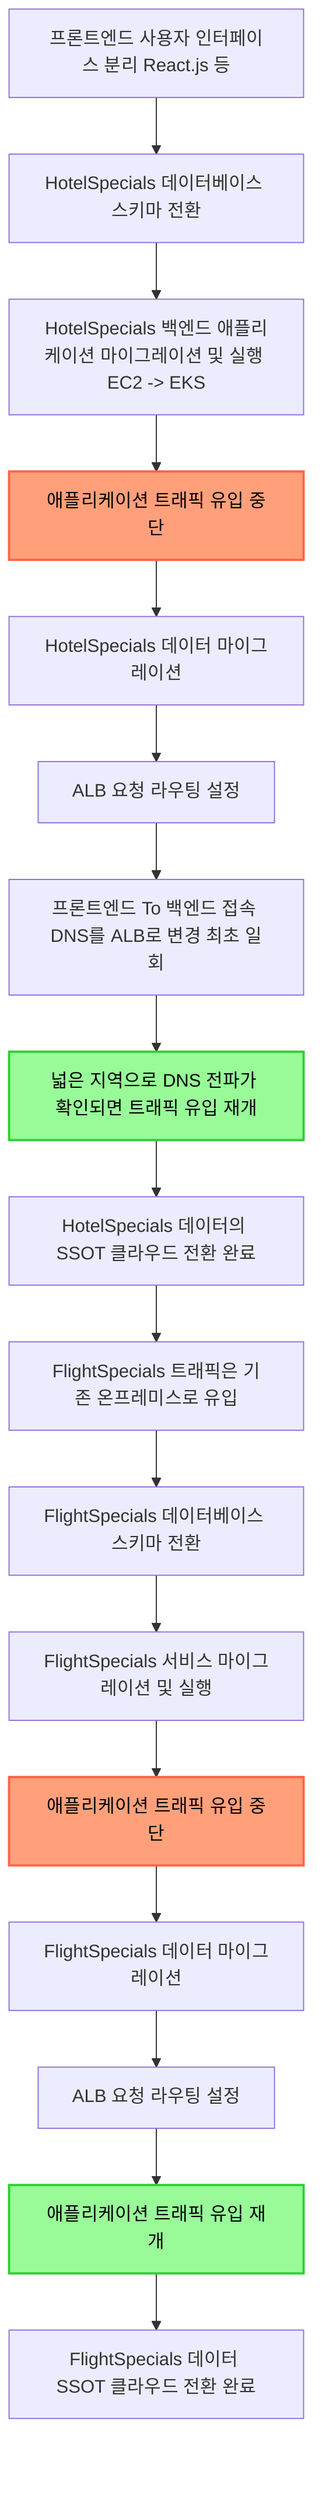 graph TD
    A[프론트엔드 사용자 인터페이스 분리 React.js 등] --> B[HotelSpecials 데이터베이스 스키마 전환]
    B --> C[HotelSpecials 백엔드 애플리케이션 마이그레이션 및 실행 EC2 -> EKS]
    C --> D[애플리케이션 트래픽 유입 중단]
    D --> E[HotelSpecials 데이터 마이그레이션]
    E --> F[ALB 요청 라우팅 설정]
    F --> G[프론트엔드 To 백엔드 접속 DNS를 ALB로 변경 최초 일회]
    G --> H[넓은 지역으로 DNS 전파가 확인되면 트래픽 유입 재개]
    H --> I[HotelSpecials 데이터의 SSOT 클라우드 전환 완료]
    I --> J[FlightSpecials 트래픽은 기존 온프레미스로 유입]
    J --> K[FlightSpecials 데이터베이스 스키마 전환]
    K --> L[FlightSpecials 서비스 마이그레이션 및 실행]
    L --> M[애플리케이션 트래픽 유입 중단]
    M --> N[FlightSpecials 데이터 마이그레이션]
    N --> O[ALB 요청 라우팅 설정]
    O --> P[애플리케이션 트래픽 유입 재개]
    P --> Q[FlightSpecials 데이터 SSOT 클라우드 전환 완료]

    style D fill:#FFA07A,stroke:#FF6347,stroke-width:2px,color:#000000
    style H fill:#98FB98,stroke:#32CD32,stroke-width:2px,color:#000000
    style M fill:#FFA07A,stroke:#FF6347,stroke-width:2px,color:#000000
    style P fill:#98FB98,stroke:#32CD32,stroke-width:2px,color:#000000